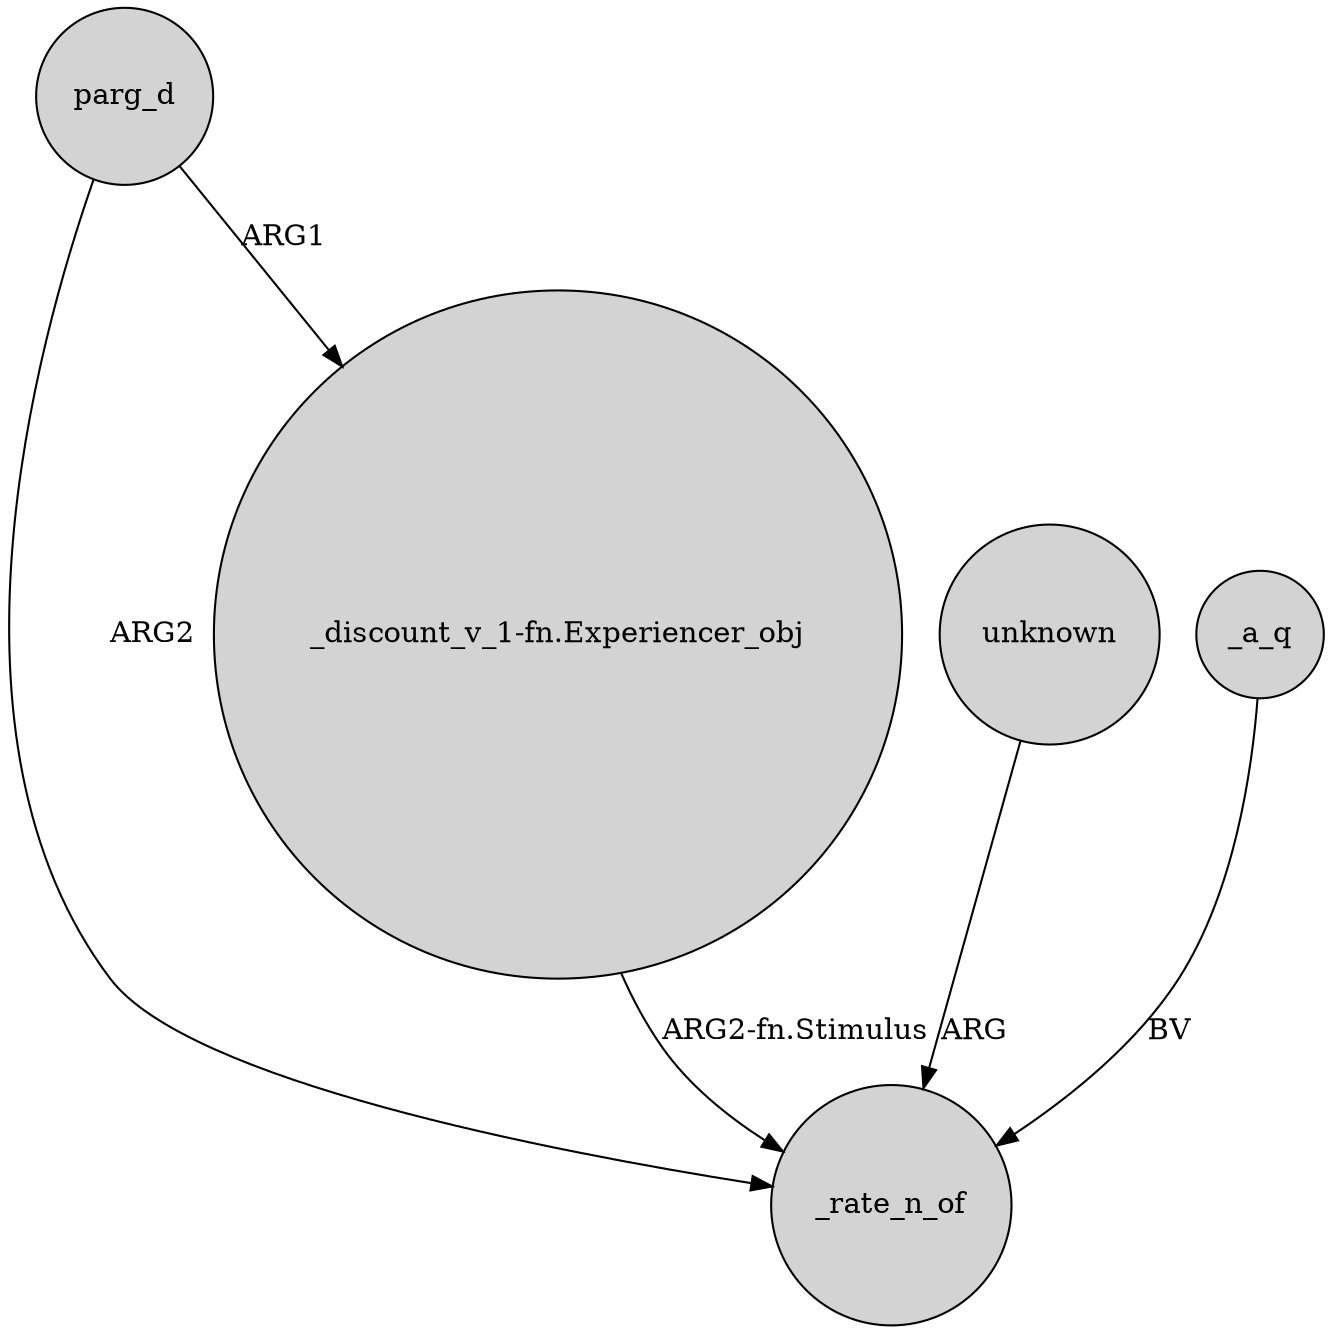 digraph {
	node [shape=circle style=filled]
	parg_d -> _rate_n_of [label=ARG2]
	parg_d -> "_discount_v_1-fn.Experiencer_obj" [label=ARG1]
	"_discount_v_1-fn.Experiencer_obj" -> _rate_n_of [label="ARG2-fn.Stimulus"]
	unknown -> _rate_n_of [label=ARG]
	_a_q -> _rate_n_of [label=BV]
}
